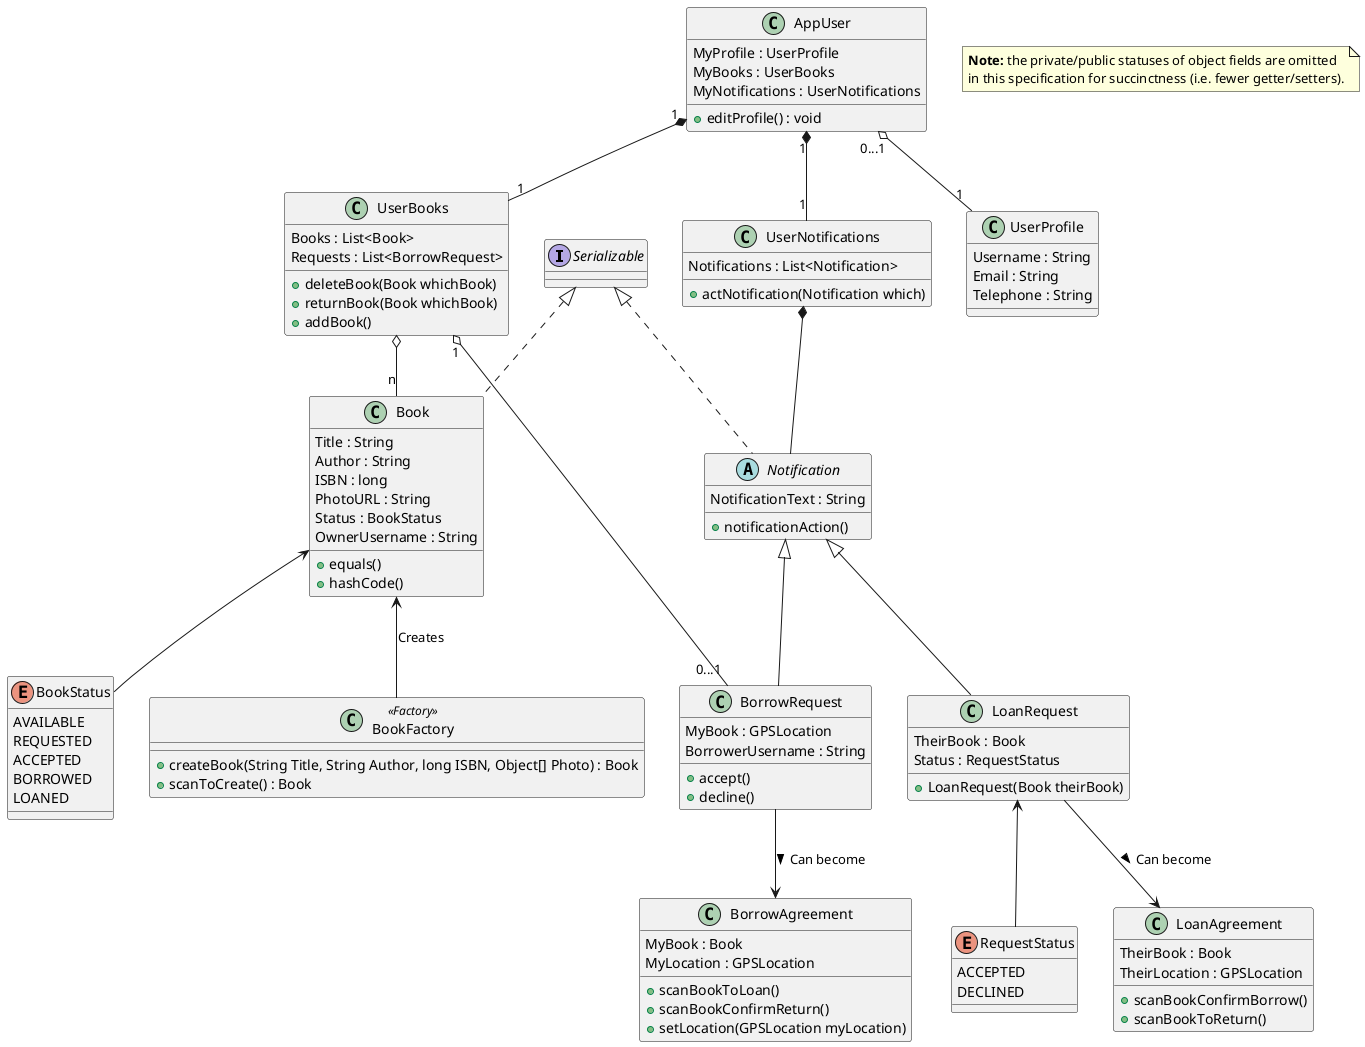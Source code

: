 @startuml

interface Serializable

class Book {
    Title : String
    Author : String
    ISBN : long
    PhotoURL : String
    Status : BookStatus
    OwnerUsername : String
    +equals()
    +hashCode()
}

class BookFactory <<Factory>>
{
    +createBook(String Title, String Author, long ISBN, Object[] Photo) : Book
    +scanToCreate() : Book
}

class UserNotifications
{
    Notifications : List<Notification>
    +actNotification(Notification which)
}

abstract class Notification
{
    NotificationText : String
    +notificationAction()
}

class UserBooks
{
    Books : List<Book>
    Requests : List<BorrowRequest>

    +deleteBook(Book whichBook)
    +returnBook(Book whichBook)
    +addBook()
}

class BorrowRequest {
    MyBook : GPSLocation
    BorrowerUsername : String
    +accept()
    +decline()
}

class BorrowAgreement {
    MyBook : Book
    MyLocation : GPSLocation
    +scanBookToLoan()
    +scanBookConfirmReturn()
    +setLocation(GPSLocation myLocation)
}

class LoanRequest {
    TheirBook : Book
    Status : RequestStatus
    +LoanRequest(Book theirBook)
}

class LoanAgreement {
    TheirBook : Book
    TheirLocation : GPSLocation
    +scanBookConfirmBorrow()
    +scanBookToReturn()
}

enum RequestStatus {
    ACCEPTED
    DECLINED
}


class UserProfile {
    Username : String
    Email : String
    Telephone : String
}

class AppUser {
    MyProfile : UserProfile
    MyBooks : UserBooks
    MyNotifications : UserNotifications
    +editProfile() : void
}

enum BookStatus {
    AVAILABLE
    REQUESTED
    ACCEPTED
    BORROWED
    LOANED
}

Serializable <|.. Book
Serializable <|.. Notification
AppUser "0...1" o-- "1" UserProfile
AppUser "1" *-- "1" UserNotifications
AppUser "1" *-- "1" UserBooks
Book <-- BookStatus
UserBooks o-- "n" Book
UserBooks "1" o-- "0...1" BorrowRequest
Notification <|-- LoanRequest
Notification <|-- BorrowRequest
LoanRequest <-- RequestStatus
BorrowRequest --> BorrowAgreement : Can become >
LoanRequest --> LoanAgreement : Can become >
UserNotifications *-- Notification
Book <-- BookFactory : Creates

note as N1
    <b>Note:</b> the private/public statuses of object fields are omitted
    in this specification for succinctness (i.e. fewer getter/setters).
end note

@enduml